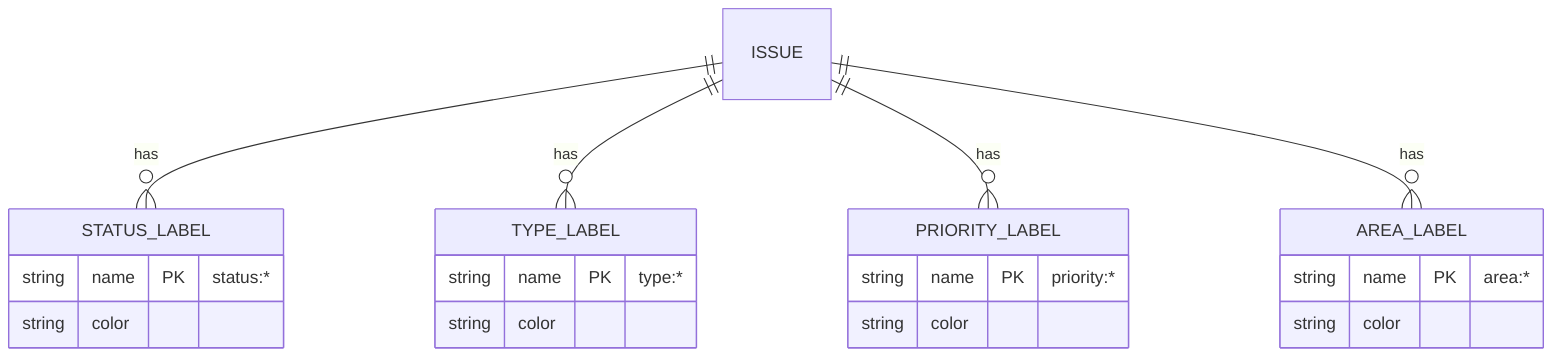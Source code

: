 erDiagram
    ISSUE ||--o{ STATUS_LABEL : has
    ISSUE ||--o{ TYPE_LABEL   : has
    ISSUE ||--o{ PRIORITY_LABEL : has
    ISSUE ||--o{ AREA_LABEL   : has

    STATUS_LABEL {
      string name PK "status:*"
      string color
    }
    TYPE_LABEL {
      string name PK "type:*"
      string color
    }
    PRIORITY_LABEL {
      string name PK "priority:*"
      string color
    }
    AREA_LABEL {
      string name PK "area:*"
      string color
    }